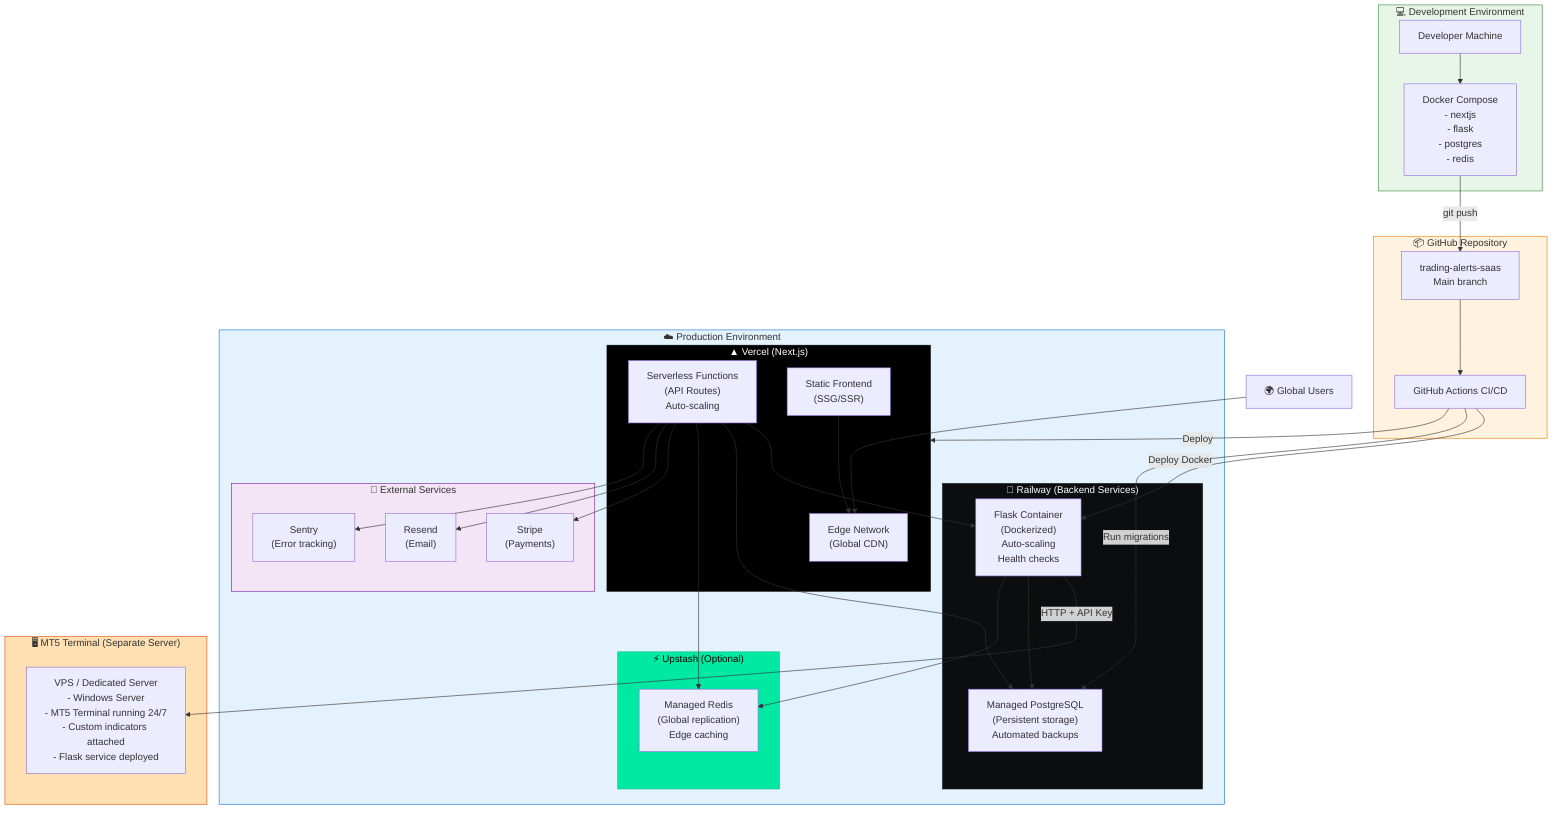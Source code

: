 graph TB
    subgraph Dev["💻 Development Environment"]
        DevMachine["Developer Machine"]
        DevDocker["Docker Compose<br/>- nextjs<br/>- flask<br/>- postgres<br/>- redis"]
        DevMachine --> DevDocker
    end
    
    subgraph GitHub["📦 GitHub Repository"]
        Repo["trading-alerts-saas<br/>Main branch"]
        Actions["GitHub Actions CI/CD"]
        Repo --> Actions
    end
    
    subgraph Production["☁️ Production Environment"]
        subgraph Vercel["▲ Vercel (Next.js)"]
            VercelEdge["Edge Network<br/>(Global CDN)"]
            VercelFunctions["Serverless Functions<br/>(API Routes)<br/>Auto-scaling"]
            VercelFrontend["Static Frontend<br/>(SSG/SSR)"]
        end
        
        subgraph Railway["🚂 Railway (Backend Services)"]
            RailwayFlask["Flask Container<br/>(Dockerized)<br/>Auto-scaling<br/>Health checks"]
            RailwayPostgres["Managed PostgreSQL<br/>(Persistent storage)<br/>Automated backups"]
        end
        
        subgraph Upstash["⚡ Upstash (Optional)"]
            UpstashRedis["Managed Redis<br/>(Global replication)<br/>Edge caching"]
        end
        
        subgraph External["🔌 External Services"]
            Stripe["Stripe<br/>(Payments)"]
            Resend["Resend<br/>(Email)"]
            Sentry["Sentry<br/>(Error tracking)"]
        end
    end
    
    subgraph MT5Setup["🖥️ MT5 Terminal (Separate Server)"]
        MT5Server["VPS / Dedicated Server<br/>- Windows Server<br/>- MT5 Terminal running 24/7<br/>- Custom indicators attached<br/>- Flask service deployed"]
    end
    
    DevDocker -->|"git push"| Repo
    
    Actions -->|"Deploy"| Vercel
    Actions -->|"Deploy Docker"| RailwayFlask
    Actions -->|"Run migrations"| RailwayPostgres
    
    VercelFrontend --> VercelEdge
    VercelFunctions --> RailwayFlask
    VercelFunctions --> RailwayPostgres
    VercelFunctions --> UpstashRedis
    
    RailwayFlask -->|"HTTP + API Key"| MT5Server
    RailwayFlask --> RailwayPostgres
    RailwayFlask --> UpstashRedis
    
    VercelFunctions --> Stripe
    VercelFunctions --> Resend
    VercelFunctions --> Sentry
    
    Users["🌍 Global Users"] --> VercelEdge
    
    style Dev fill:#E8F5E9,stroke:#388E3C
    style GitHub fill:#FFF3E0,stroke:#F57C00
    style Production fill:#E3F2FD,stroke:#1976D2
    style Vercel fill:#000000,stroke:#000000,color:#fff
    style Railway fill:#0B0D0E,stroke:#0B0D0E,color:#fff
    style Upstash fill:#00E9A3,stroke:#00C389,color:#000
    style External fill:#F3E5F5,stroke:#7B1FA2
    style MT5Setup fill:#FFE0B2,stroke:#E65100